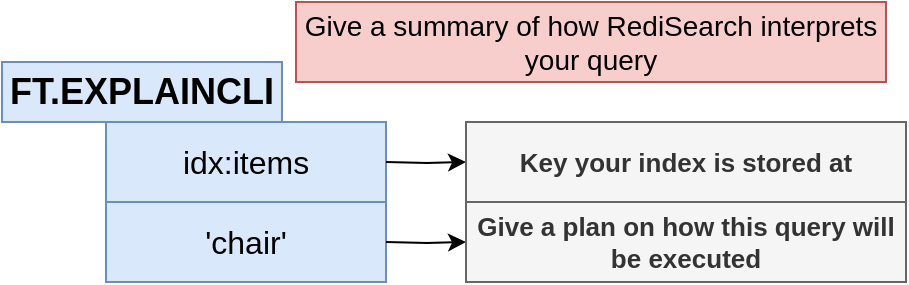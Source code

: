 <mxfile version="13.3.7" type="device" pages="12"><diagram id="UGYcC5M3Ll5sq2zvYmDL" name="01 - explain"><mxGraphModel dx="538" dy="332" grid="1" gridSize="10" guides="1" tooltips="1" connect="1" arrows="1" fold="1" page="1" pageScale="1" pageWidth="1920" pageHeight="1200" math="0" shadow="0"><root><mxCell id="0"/><mxCell id="1" parent="0"/><mxCell id="uZDCxO-1aweqwtqRlsoK-1" value="FT.EXPLAINCLI" style="rounded=0;whiteSpace=wrap;html=1;fontSize=18;fillColor=#dae8fc;strokeColor=#6c8ebf;fontStyle=1" vertex="1" parent="1"><mxGeometry x="698" y="410" width="140" height="30" as="geometry"/></mxCell><mxCell id="uZDCxO-1aweqwtqRlsoK-2" value="idx:items" style="rounded=0;whiteSpace=wrap;html=1;fontSize=16;fillColor=#dae8fc;strokeColor=#6c8ebf;" vertex="1" parent="1"><mxGeometry x="750" y="440" width="140" height="40" as="geometry"/></mxCell><mxCell id="uZDCxO-1aweqwtqRlsoK-3" value="'chair'" style="rounded=0;whiteSpace=wrap;html=1;fontSize=16;fillColor=#dae8fc;strokeColor=#6c8ebf;" vertex="1" parent="1"><mxGeometry x="750" y="480" width="140" height="40" as="geometry"/></mxCell><mxCell id="uZDCxO-1aweqwtqRlsoK-4" style="edgeStyle=orthogonalEdgeStyle;rounded=0;orthogonalLoop=1;jettySize=auto;html=1;exitX=1;exitY=0.5;exitDx=0;exitDy=0;fontSize=12;" edge="1" parent="1"><mxGeometry relative="1" as="geometry"><mxPoint x="930" y="460.0" as="targetPoint"/><mxPoint x="890" y="460.0" as="sourcePoint"/></mxGeometry></mxCell><mxCell id="uZDCxO-1aweqwtqRlsoK-5" value="Key your index is stored at" style="rounded=0;whiteSpace=wrap;html=1;fontSize=13;fillColor=#f5f5f5;strokeColor=#666666;fontColor=#333333;fontStyle=1" vertex="1" parent="1"><mxGeometry x="930" y="440" width="220" height="40" as="geometry"/></mxCell><mxCell id="uZDCxO-1aweqwtqRlsoK-6" value="Give a summary of how RediSearch interprets your query" style="rounded=0;whiteSpace=wrap;html=1;fontSize=14;align=center;fillColor=#f8cecc;strokeColor=#b85450;" vertex="1" parent="1"><mxGeometry x="845" y="380" width="295" height="40" as="geometry"/></mxCell><mxCell id="uZDCxO-1aweqwtqRlsoK-7" style="edgeStyle=orthogonalEdgeStyle;rounded=0;orthogonalLoop=1;jettySize=auto;html=1;exitX=1;exitY=0.5;exitDx=0;exitDy=0;fontSize=12;" edge="1" parent="1"><mxGeometry relative="1" as="geometry"><mxPoint x="930" y="500.0" as="targetPoint"/><mxPoint x="890" y="500.0" as="sourcePoint"/></mxGeometry></mxCell><mxCell id="uZDCxO-1aweqwtqRlsoK-8" value="Give a plan on how this query will be executed" style="rounded=0;whiteSpace=wrap;html=1;fontSize=13;fillColor=#f5f5f5;strokeColor=#666666;fontColor=#333333;fontStyle=1" vertex="1" parent="1"><mxGeometry x="930" y="480" width="220" height="40" as="geometry"/></mxCell></root></mxGraphModel></diagram><diagram id="ovzfZ8fxRQFtsxw3gW0q" name="02 - chair"><mxGraphModel dx="471" dy="290" grid="0" gridSize="10" guides="1" tooltips="1" connect="1" arrows="1" fold="1" page="1" pageScale="1" pageWidth="1920" pageHeight="1200" math="0" shadow="0"><root><mxCell id="k_Ghyx72TZDMXw_x4KPp-0"/><mxCell id="k_Ghyx72TZDMXw_x4KPp-1" parent="k_Ghyx72TZDMXw_x4KPp-0"/><mxCell id="k_Ghyx72TZDMXw_x4KPp-6" value="" style="ellipse;whiteSpace=wrap;html=1;fillColor=#dae8fc;strokeColor=#6c8ebf;opacity=40;" vertex="1" parent="k_Ghyx72TZDMXw_x4KPp-1"><mxGeometry x="680" y="410" width="190" height="160" as="geometry"/></mxCell><mxCell id="k_Ghyx72TZDMXw_x4KPp-9" value="" style="ellipse;whiteSpace=wrap;html=1;fillColor=#d5e8d4;strokeColor=#82b366;opacity=40;" vertex="1" parent="k_Ghyx72TZDMXw_x4KPp-1"><mxGeometry x="800" y="380" width="190" height="160" as="geometry"/></mxCell><mxCell id="k_Ghyx72TZDMXw_x4KPp-10" value="" style="ellipse;whiteSpace=wrap;html=1;fillColor=#e1d5e7;strokeColor=#9673a6;opacity=40;" vertex="1" parent="k_Ghyx72TZDMXw_x4KPp-1"><mxGeometry x="760" y="480" width="190" height="160" as="geometry"/></mxCell><mxCell id="k_Ghyx72TZDMXw_x4KPp-11" value="'chair'" style="text;html=1;strokeColor=none;fillColor=none;align=center;verticalAlign=middle;whiteSpace=wrap;rounded=0;opacity=40;fontSize=18;" vertex="1" parent="k_Ghyx72TZDMXw_x4KPp-1"><mxGeometry x="700" y="460" width="40" height="20" as="geometry"/></mxCell><mxCell id="k_Ghyx72TZDMXw_x4KPp-12" value="'chairs'" style="text;html=1;strokeColor=none;fillColor=none;align=center;verticalAlign=middle;whiteSpace=wrap;rounded=0;opacity=40;fontSize=18;" vertex="1" parent="k_Ghyx72TZDMXw_x4KPp-1"><mxGeometry x="903" y="419" width="40" height="20" as="geometry"/></mxCell><mxCell id="k_Ghyx72TZDMXw_x4KPp-13" value="'chaired'" style="text;html=1;strokeColor=none;fillColor=none;align=center;verticalAlign=middle;whiteSpace=wrap;rounded=0;opacity=40;fontSize=18;" vertex="1" parent="k_Ghyx72TZDMXw_x4KPp-1"><mxGeometry x="847" y="575" width="40" height="20" as="geometry"/></mxCell></root></mxGraphModel></diagram><diagram id="dIXE4UyeK-EjVRLXuWJ5" name="03 - chairgood"><mxGraphModel dx="506" dy="312" grid="1" gridSize="10" guides="1" tooltips="1" connect="1" arrows="1" fold="1" page="1" pageScale="1" pageWidth="1920" pageHeight="1200" math="0" shadow="0"><root><mxCell id="YtMCwe2ahOY2Mk8IjmzZ-0"/><mxCell id="YtMCwe2ahOY2Mk8IjmzZ-1" parent="YtMCwe2ahOY2Mk8IjmzZ-0"/><mxCell id="u7-ekgWYZmcv5ZNFrnyP-0" value="" style="ellipse;whiteSpace=wrap;html=1;fillColor=#dae8fc;strokeColor=#6c8ebf;opacity=40;" vertex="1" parent="YtMCwe2ahOY2Mk8IjmzZ-1"><mxGeometry x="680" y="410" width="190" height="160" as="geometry"/></mxCell><mxCell id="u7-ekgWYZmcv5ZNFrnyP-1" value="" style="ellipse;whiteSpace=wrap;html=1;fillColor=#d5e8d4;strokeColor=#82b366;opacity=40;" vertex="1" parent="YtMCwe2ahOY2Mk8IjmzZ-1"><mxGeometry x="800" y="380" width="190" height="160" as="geometry"/></mxCell><mxCell id="u7-ekgWYZmcv5ZNFrnyP-2" value="" style="ellipse;whiteSpace=wrap;html=1;fillColor=#e1d5e7;strokeColor=#9673a6;opacity=40;" vertex="1" parent="YtMCwe2ahOY2Mk8IjmzZ-1"><mxGeometry x="760" y="480" width="190" height="160" as="geometry"/></mxCell><mxCell id="u7-ekgWYZmcv5ZNFrnyP-3" value="'chair'" style="text;html=1;strokeColor=none;fillColor=none;align=center;verticalAlign=middle;whiteSpace=wrap;rounded=0;opacity=40;fontSize=18;" vertex="1" parent="YtMCwe2ahOY2Mk8IjmzZ-1"><mxGeometry x="700" y="460" width="40" height="20" as="geometry"/></mxCell><mxCell id="u7-ekgWYZmcv5ZNFrnyP-4" value="'chairs'" style="text;html=1;strokeColor=none;fillColor=none;align=center;verticalAlign=middle;whiteSpace=wrap;rounded=0;opacity=40;fontSize=18;" vertex="1" parent="YtMCwe2ahOY2Mk8IjmzZ-1"><mxGeometry x="903" y="419" width="40" height="20" as="geometry"/></mxCell><mxCell id="u7-ekgWYZmcv5ZNFrnyP-5" value="'-good'" style="text;html=1;strokeColor=none;fillColor=none;align=center;verticalAlign=middle;whiteSpace=wrap;rounded=0;opacity=40;fontSize=18;" vertex="1" parent="YtMCwe2ahOY2Mk8IjmzZ-1"><mxGeometry x="840" y="580" width="63" height="20" as="geometry"/></mxCell><mxCell id="u7-ekgWYZmcv5ZNFrnyP-6" style="edgeStyle=orthogonalEdgeStyle;rounded=0;orthogonalLoop=1;jettySize=auto;html=1;exitX=0;exitY=0.5;exitDx=0;exitDy=0;entryX=0.242;entryY=0.556;entryDx=0;entryDy=0;entryPerimeter=0;fontSize=18;" edge="1" parent="YtMCwe2ahOY2Mk8IjmzZ-1" source="u7-ekgWYZmcv5ZNFrnyP-7" target="u7-ekgWYZmcv5ZNFrnyP-1"><mxGeometry relative="1" as="geometry"><Array as="points"><mxPoint x="970" y="529"/><mxPoint x="970" y="469"/></Array></mxGeometry></mxCell><mxCell id="u7-ekgWYZmcv5ZNFrnyP-7" value="Results" style="text;html=1;strokeColor=none;fillColor=none;align=center;verticalAlign=middle;whiteSpace=wrap;rounded=0;fontSize=18;opacity=40;fontStyle=1" vertex="1" parent="YtMCwe2ahOY2Mk8IjmzZ-1"><mxGeometry x="990" y="519" width="71" height="21" as="geometry"/></mxCell></root></mxGraphModel></diagram><diagram id="ZEiWqQ2D3c6HEgUzYuaZ" name="04 - sep"><mxGraphModel dx="424" dy="261" grid="1" gridSize="10" guides="1" tooltips="1" connect="1" arrows="1" fold="1" page="1" pageScale="1" pageWidth="1920" pageHeight="1200" math="0" shadow="0"><root><mxCell id="vitmKIimylvyPBK-L0CT-0"/><mxCell id="vitmKIimylvyPBK-L0CT-1" parent="vitmKIimylvyPBK-L0CT-0"/><mxCell id="Jz6fXbpjJ1NmuogwD5Zy-0" value="" style="ellipse;whiteSpace=wrap;html=1;fillColor=#dae8fc;strokeColor=#6c8ebf;opacity=40;" vertex="1" parent="vitmKIimylvyPBK-L0CT-1"><mxGeometry x="680" y="410" width="190" height="160" as="geometry"/></mxCell><mxCell id="Jz6fXbpjJ1NmuogwD5Zy-1" value="" style="ellipse;whiteSpace=wrap;html=1;fillColor=#d5e8d4;strokeColor=#82b366;opacity=40;" vertex="1" parent="vitmKIimylvyPBK-L0CT-1"><mxGeometry x="820" y="410" width="190" height="160" as="geometry"/></mxCell><mxCell id="Jz6fXbpjJ1NmuogwD5Zy-3" value="'chair' + expansions in name field" style="text;html=1;strokeColor=none;fillColor=none;align=center;verticalAlign=middle;whiteSpace=wrap;rounded=0;opacity=40;fontSize=13;fontStyle=2" vertex="1" parent="vitmKIimylvyPBK-L0CT-1"><mxGeometry x="690" y="475" width="80" height="30" as="geometry"/></mxCell><mxCell id="Jz6fXbpjJ1NmuogwD5Zy-9" style="edgeStyle=orthogonalEdgeStyle;rounded=0;orthogonalLoop=1;jettySize=auto;html=1;exitX=0.5;exitY=0;exitDx=0;exitDy=0;entryX=0.149;entryY=0.567;entryDx=0;entryDy=0;entryPerimeter=0;fontSize=13;" edge="1" parent="vitmKIimylvyPBK-L0CT-1" source="Jz6fXbpjJ1NmuogwD5Zy-7" target="Jz6fXbpjJ1NmuogwD5Zy-1"><mxGeometry relative="1" as="geometry"/></mxCell><mxCell id="Jz6fXbpjJ1NmuogwD5Zy-7" value="Results" style="text;html=1;strokeColor=none;fillColor=none;align=center;verticalAlign=middle;whiteSpace=wrap;rounded=0;fontSize=18;opacity=40;fontStyle=1" vertex="1" parent="vitmKIimylvyPBK-L0CT-1"><mxGeometry x="813" y="590" width="71" height="21" as="geometry"/></mxCell><mxCell id="Jz6fXbpjJ1NmuogwD5Zy-8" value="'chair' + expansions in description field" style="text;html=1;strokeColor=none;fillColor=none;align=center;verticalAlign=middle;whiteSpace=wrap;rounded=0;opacity=40;fontSize=13;fontStyle=2" vertex="1" parent="vitmKIimylvyPBK-L0CT-1"><mxGeometry x="900" y="475" width="110" height="30" as="geometry"/></mxCell></root></mxGraphModel></diagram><diagram id="pjs1VbioGjTfbF0zgG3Z" name="05 - tfidf"><mxGraphModel dx="329" dy="203" grid="1" gridSize="10" guides="1" tooltips="1" connect="1" arrows="1" fold="1" page="1" pageScale="1" pageWidth="1920" pageHeight="1200" math="0" shadow="0"><root><mxCell id="YxCprPyUqZdREdYgRjp_-0"/><mxCell id="YxCprPyUqZdREdYgRjp_-1" parent="YxCprPyUqZdREdYgRjp_-0"/><mxCell id="YxCprPyUqZdREdYgRjp_-2" value="Excellent fruit, good, fantastic, tasty fruit." style="rounded=0;whiteSpace=wrap;html=1;fontSize=13;fillColor=#dae8fc;strokeColor=#6c8ebf;" vertex="1" parent="YxCprPyUqZdREdYgRjp_-1"><mxGeometry x="700" y="460" width="250" height="30" as="geometry"/></mxCell><mxCell id="YxCprPyUqZdREdYgRjp_-3" value="Good fruit" style="rounded=0;whiteSpace=wrap;html=1;fontSize=13;fillColor=#dae8fc;strokeColor=#6c8ebf;" vertex="1" parent="YxCprPyUqZdREdYgRjp_-1"><mxGeometry x="700" y="500" width="250" height="30" as="geometry"/></mxCell><mxCell id="YxCprPyUqZdREdYgRjp_-4" value="String #1" style="text;html=1;strokeColor=none;fillColor=none;align=center;verticalAlign=middle;whiteSpace=wrap;rounded=0;fontSize=8;fontStyle=2" vertex="1" parent="YxCprPyUqZdREdYgRjp_-1"><mxGeometry x="660" y="465" width="40" height="20" as="geometry"/></mxCell><mxCell id="YxCprPyUqZdREdYgRjp_-5" value="String #2" style="text;html=1;strokeColor=none;fillColor=none;align=center;verticalAlign=middle;whiteSpace=wrap;rounded=0;fontSize=8;fontStyle=2" vertex="1" parent="YxCprPyUqZdREdYgRjp_-1"><mxGeometry x="660" y="505" width="40" height="20" as="geometry"/></mxCell><mxCell id="YxCprPyUqZdREdYgRjp_-6" value="'fruit'" style="rounded=0;whiteSpace=wrap;html=1;fillColor=#fff2cc;fontSize=15;strokeColor=#d6b656;fontStyle=1" vertex="1" parent="YxCprPyUqZdREdYgRjp_-1"><mxGeometry x="760" y="570" width="130" height="30" as="geometry"/></mxCell><mxCell id="YxCprPyUqZdREdYgRjp_-7" value="Search Term" style="text;html=1;strokeColor=none;fillColor=none;align=center;verticalAlign=middle;whiteSpace=wrap;rounded=0;fontSize=8;fontStyle=2" vertex="1" parent="YxCprPyUqZdREdYgRjp_-1"><mxGeometry x="782.5" y="557" width="85" height="10" as="geometry"/></mxCell></root></mxGraphModel></diagram><diagram name="06 - tfidf" id="doGAm7cCxYhM-jfJbD5R"><mxGraphModel dx="346" dy="213" grid="1" gridSize="10" guides="1" tooltips="1" connect="1" arrows="1" fold="1" page="1" pageScale="1" pageWidth="1920" pageHeight="1200" math="0" shadow="0"><root><mxCell id="AsRwsD1y96zJBVFEo0k4-0"/><mxCell id="AsRwsD1y96zJBVFEo0k4-1" parent="AsRwsD1y96zJBVFEo0k4-0"/><mxCell id="AsRwsD1y96zJBVFEo0k4-2" value="Excellent fruit, good, fantastic, tasty fruit." style="rounded=0;whiteSpace=wrap;html=1;fontSize=9;fillColor=#dae8fc;strokeColor=#6c8ebf;" vertex="1" parent="AsRwsD1y96zJBVFEo0k4-1"><mxGeometry x="801.25" y="460" width="140" height="30" as="geometry"/></mxCell><mxCell id="AsRwsD1y96zJBVFEo0k4-3" value="Good fruit" style="rounded=0;whiteSpace=wrap;html=1;fontSize=9;fillColor=#dae8fc;strokeColor=#6c8ebf;" vertex="1" parent="AsRwsD1y96zJBVFEo0k4-1"><mxGeometry x="801.25" y="500" width="140" height="30" as="geometry"/></mxCell><mxCell id="AsRwsD1y96zJBVFEo0k4-8" value="TF-IDF Algorithm" style="text;html=1;strokeColor=none;fillColor=none;align=center;verticalAlign=middle;whiteSpace=wrap;rounded=0;fontSize=15;fontStyle=2" vertex="1" parent="AsRwsD1y96zJBVFEo0k4-1"><mxGeometry x="762.5" y="434" width="125" height="20" as="geometry"/></mxCell><mxCell id="vvzh5oEohBJZLHBmYda--4" value="= Score for each string (document)" style="text;html=1;strokeColor=none;fillColor=none;align=center;verticalAlign=middle;whiteSpace=wrap;rounded=0;fontSize=9;fontStyle=2" vertex="1" parent="AsRwsD1y96zJBVFEo0k4-1"><mxGeometry x="830" y="550" width="150" height="10" as="geometry"/></mxCell><mxCell id="vvzh5oEohBJZLHBmYda--6" value="Term Frequency = (# times search term appears in string) / (# total words in string)" style="text;html=1;strokeColor=none;fillColor=none;align=center;verticalAlign=middle;whiteSpace=wrap;rounded=0;fontSize=8;fontStyle=2" vertex="1" parent="AsRwsD1y96zJBVFEo0k4-1"><mxGeometry x="695" y="590" width="260" height="10" as="geometry"/></mxCell><mxCell id="vvzh5oEohBJZLHBmYda--7" value="IDF = log(1 + (# strings / # strings containing the term) )" style="text;html=1;strokeColor=none;fillColor=none;align=center;verticalAlign=middle;whiteSpace=wrap;rounded=0;fontSize=8;fontStyle=2" vertex="1" parent="AsRwsD1y96zJBVFEo0k4-1"><mxGeometry x="695" y="606" width="260" height="10" as="geometry"/></mxCell><mxCell id="N6GhGizGdTGAGKTKGxdb-0" value="Term Frequency" style="text;html=1;strokeColor=none;fillColor=none;align=center;verticalAlign=middle;whiteSpace=wrap;rounded=0;fontSize=7;fontStyle=2" vertex="1" parent="AsRwsD1y96zJBVFEo0k4-1"><mxGeometry x="740" y="550" width="40" height="10" as="geometry"/></mxCell><mxCell id="N6GhGizGdTGAGKTKGxdb-1" value="Inverse Document Frequency" style="text;html=1;strokeColor=none;fillColor=none;align=center;verticalAlign=middle;whiteSpace=wrap;rounded=0;fontSize=7;fontStyle=2" vertex="1" parent="AsRwsD1y96zJBVFEo0k4-1"><mxGeometry x="787.5" y="550" width="50" height="10" as="geometry"/></mxCell><mxCell id="N6GhGizGdTGAGKTKGxdb-2" value="X" style="text;html=1;strokeColor=none;fillColor=none;align=center;verticalAlign=middle;whiteSpace=wrap;rounded=0;fontSize=7;fontStyle=2" vertex="1" parent="AsRwsD1y96zJBVFEo0k4-1"><mxGeometry x="780" y="550" width="10" height="10" as="geometry"/></mxCell><mxCell id="7BhCQWdYfpKBvX3e5vww-1" style="edgeStyle=orthogonalEdgeStyle;rounded=0;orthogonalLoop=1;jettySize=auto;html=1;exitX=1;exitY=0.5;exitDx=0;exitDy=0;fontSize=9;" edge="1" parent="AsRwsD1y96zJBVFEo0k4-1" source="7BhCQWdYfpKBvX3e5vww-0" target="AsRwsD1y96zJBVFEo0k4-2"><mxGeometry relative="1" as="geometry"/></mxCell><mxCell id="7BhCQWdYfpKBvX3e5vww-2" style="edgeStyle=orthogonalEdgeStyle;rounded=0;orthogonalLoop=1;jettySize=auto;html=1;exitX=1;exitY=0.5;exitDx=0;exitDy=0;fontSize=9;" edge="1" parent="AsRwsD1y96zJBVFEo0k4-1" source="7BhCQWdYfpKBvX3e5vww-0" target="AsRwsD1y96zJBVFEo0k4-3"><mxGeometry relative="1" as="geometry"/></mxCell><mxCell id="7BhCQWdYfpKBvX3e5vww-0" value="'fruit'" style="rounded=0;whiteSpace=wrap;html=1;fillColor=#fff2cc;fontSize=15;strokeColor=#d6b656;fontStyle=1" vertex="1" parent="AsRwsD1y96zJBVFEo0k4-1"><mxGeometry x="708.75" y="480" width="50" height="30" as="geometry"/></mxCell></root></mxGraphModel></diagram><diagram name="07 - calc" id="9bvyEb8SxwxUjTR7ZKdY"><mxGraphModel dx="346" dy="213" grid="1" gridSize="10" guides="1" tooltips="1" connect="1" arrows="1" fold="1" page="1" pageScale="1" pageWidth="1920" pageHeight="1200" math="0" shadow="0"><root><mxCell id="Oy-LqLInuVQ06NJdyhwt-0"/><mxCell id="Oy-LqLInuVQ06NJdyhwt-1" parent="Oy-LqLInuVQ06NJdyhwt-0"/><mxCell id="Oy-LqLInuVQ06NJdyhwt-2" value="Excellent &lt;b&gt;fruit&lt;/b&gt;, good, fantastic, tasty &lt;b&gt;fruit&lt;/b&gt;." style="rounded=0;whiteSpace=wrap;html=1;fontSize=13;fillColor=#dae8fc;strokeColor=#6c8ebf;" vertex="1" parent="Oy-LqLInuVQ06NJdyhwt-1"><mxGeometry x="700" y="460" width="250" height="30" as="geometry"/></mxCell><mxCell id="Oy-LqLInuVQ06NJdyhwt-3" value="Good &lt;b&gt;fruit&lt;/b&gt;" style="rounded=0;whiteSpace=wrap;html=1;fontSize=13;fillColor=#dae8fc;strokeColor=#6c8ebf;" vertex="1" parent="Oy-LqLInuVQ06NJdyhwt-1"><mxGeometry x="710" y="540" width="250" height="30" as="geometry"/></mxCell><mxCell id="Oy-LqLInuVQ06NJdyhwt-4" value="Term" style="text;html=1;strokeColor=none;fillColor=none;align=right;verticalAlign=middle;whiteSpace=wrap;rounded=0;fontSize=10;fontStyle=2" vertex="1" parent="Oy-LqLInuVQ06NJdyhwt-1"><mxGeometry x="750" y="431.5" width="55" height="20" as="geometry"/></mxCell><mxCell id="Oy-LqLInuVQ06NJdyhwt-5" value="Term Frequency" style="text;html=1;strokeColor=none;fillColor=none;align=center;verticalAlign=middle;whiteSpace=wrap;rounded=0;fontSize=7;fontStyle=2" vertex="1" parent="Oy-LqLInuVQ06NJdyhwt-1"><mxGeometry x="690" y="510" width="40" height="10" as="geometry"/></mxCell><mxCell id="Oy-LqLInuVQ06NJdyhwt-7" value="Inverse Document Frequency" style="text;html=1;strokeColor=none;fillColor=none;align=center;verticalAlign=middle;whiteSpace=wrap;rounded=0;fontSize=7;fontStyle=2" vertex="1" parent="Oy-LqLInuVQ06NJdyhwt-1"><mxGeometry x="737.5" y="510" width="50" height="10" as="geometry"/></mxCell><mxCell id="Oy-LqLInuVQ06NJdyhwt-14" value="=" style="text;html=1;strokeColor=none;fillColor=none;align=center;verticalAlign=middle;whiteSpace=wrap;rounded=0;fontSize=9;fontStyle=2" vertex="1" parent="Oy-LqLInuVQ06NJdyhwt-1"><mxGeometry x="776" y="508" width="20" height="10" as="geometry"/></mxCell><mxCell id="4wAeRUyR2cKyvKk6w1ew-7" value="=" style="text;html=1;strokeColor=none;fillColor=none;align=center;verticalAlign=middle;whiteSpace=wrap;rounded=0;fontSize=9;fontStyle=2" vertex="1" parent="Oy-LqLInuVQ06NJdyhwt-1"><mxGeometry x="784.5" y="598" width="20" height="10" as="geometry"/></mxCell><mxCell id="OZfpwYrTp8RH3BgE94rh-0" value="'fruit'" style="rounded=0;whiteSpace=wrap;html=1;fillColor=#fff2cc;fontSize=15;strokeColor=#d6b656;fontStyle=1" vertex="1" parent="Oy-LqLInuVQ06NJdyhwt-1"><mxGeometry x="812.25" y="433" width="69.5" height="17" as="geometry"/></mxCell><mxCell id="OZfpwYrTp8RH3BgE94rh-4" value="X" style="text;html=1;strokeColor=none;fillColor=none;align=center;verticalAlign=middle;whiteSpace=wrap;rounded=0;fontSize=7;fontStyle=2" vertex="1" parent="Oy-LqLInuVQ06NJdyhwt-1"><mxGeometry x="725" y="510" width="20" height="10" as="geometry"/></mxCell><mxCell id="OZfpwYrTp8RH3BgE94rh-5" value="Term Frequency" style="text;html=1;strokeColor=none;fillColor=none;align=center;verticalAlign=middle;whiteSpace=wrap;rounded=0;fontSize=7;fontStyle=2" vertex="1" parent="Oy-LqLInuVQ06NJdyhwt-1"><mxGeometry x="690" y="600" width="40" height="10" as="geometry"/></mxCell><mxCell id="OZfpwYrTp8RH3BgE94rh-6" value="Inverse Document Frequency" style="text;html=1;strokeColor=none;fillColor=none;align=center;verticalAlign=middle;whiteSpace=wrap;rounded=0;fontSize=7;fontStyle=2" vertex="1" parent="Oy-LqLInuVQ06NJdyhwt-1"><mxGeometry x="737.5" y="600" width="50" height="10" as="geometry"/></mxCell><mxCell id="OZfpwYrTp8RH3BgE94rh-7" value="X" style="text;html=1;strokeColor=none;fillColor=none;align=center;verticalAlign=middle;whiteSpace=wrap;rounded=0;fontSize=7;fontStyle=2" vertex="1" parent="Oy-LqLInuVQ06NJdyhwt-1"><mxGeometry x="710" y="600" width="50" height="10" as="geometry"/></mxCell><mxCell id="oTTbbV_YYgj6C3RtAOd3-0" value="&amp;nbsp;2 / 6 X log(1 + 2 / 2)" style="text;html=1;strokeColor=none;fillColor=none;align=center;verticalAlign=middle;whiteSpace=wrap;rounded=0;fontSize=9;fontStyle=2" vertex="1" parent="Oy-LqLInuVQ06NJdyhwt-1"><mxGeometry x="791.75" y="510" width="90" height="10" as="geometry"/></mxCell><mxCell id="9zNULfIBQCP0VMkzoX53-0" value="= &lt;b&gt;.1&lt;/b&gt;" style="text;html=1;strokeColor=none;fillColor=none;align=center;verticalAlign=middle;whiteSpace=wrap;rounded=0;fontSize=9;fontStyle=2" vertex="1" parent="Oy-LqLInuVQ06NJdyhwt-1"><mxGeometry x="880" y="510" width="50" height="10" as="geometry"/></mxCell><mxCell id="xBNcbfM_Vdb0kP-T242C-0" value="= .15" style="text;html=1;strokeColor=none;fillColor=none;align=center;verticalAlign=middle;whiteSpace=wrap;rounded=0;fontSize=9;fontStyle=3" vertex="1" parent="Oy-LqLInuVQ06NJdyhwt-1"><mxGeometry x="880" y="598" width="50" height="10" as="geometry"/></mxCell><mxCell id="xBNcbfM_Vdb0kP-T242C-1" value="&amp;nbsp;1 / 2 X log(1 + 2 / 2)" style="text;html=1;strokeColor=none;fillColor=none;align=center;verticalAlign=middle;whiteSpace=wrap;rounded=0;fontSize=9;fontStyle=2" vertex="1" parent="Oy-LqLInuVQ06NJdyhwt-1"><mxGeometry x="804.5" y="598" width="90" height="10" as="geometry"/></mxCell><mxCell id="negmce02sICwfG9DRKUt-0" value="Term Frequency = (# times search term appears in string) / (# total words in string)" style="text;html=1;strokeColor=none;fillColor=none;align=center;verticalAlign=middle;whiteSpace=wrap;rounded=0;fontSize=8;fontStyle=2" vertex="1" parent="Oy-LqLInuVQ06NJdyhwt-1"><mxGeometry x="710" y="400" width="260" height="10" as="geometry"/></mxCell><mxCell id="negmce02sICwfG9DRKUt-1" value="IDF = log(1 + (# strings / # strings containing the term) )" style="text;html=1;strokeColor=none;fillColor=none;align=center;verticalAlign=middle;whiteSpace=wrap;rounded=0;fontSize=8;fontStyle=2" vertex="1" parent="Oy-LqLInuVQ06NJdyhwt-1"><mxGeometry x="710" y="416" width="260" height="10" as="geometry"/></mxCell></root></mxGraphModel></diagram><diagram name="08 - good" id="7Ivrphf_CQIEwVnkKn_k"><mxGraphModel dx="364" dy="225" grid="1" gridSize="10" guides="1" tooltips="1" connect="1" arrows="1" fold="1" page="1" pageScale="1" pageWidth="1920" pageHeight="1200" math="0" shadow="0"><root><mxCell id="TDssL3FX58P69z03rPxh-0"/><mxCell id="TDssL3FX58P69z03rPxh-1" parent="TDssL3FX58P69z03rPxh-0"/><mxCell id="TDssL3FX58P69z03rPxh-2" value="Excellent &lt;b&gt;fruit&lt;/b&gt;, &lt;b&gt;good&lt;/b&gt;, fantastic, tasty &lt;b&gt;fruit&lt;/b&gt;." style="rounded=0;whiteSpace=wrap;html=1;fontSize=13;fillColor=#dae8fc;strokeColor=#6c8ebf;" vertex="1" parent="TDssL3FX58P69z03rPxh-1"><mxGeometry x="700" y="460" width="250" height="30" as="geometry"/></mxCell><mxCell id="TDssL3FX58P69z03rPxh-3" value="&lt;b&gt;Good&lt;/b&gt; &lt;b&gt;fruit&lt;/b&gt;" style="rounded=0;whiteSpace=wrap;html=1;fontSize=13;fillColor=#dae8fc;strokeColor=#6c8ebf;" vertex="1" parent="TDssL3FX58P69z03rPxh-1"><mxGeometry x="700" y="556" width="250" height="30" as="geometry"/></mxCell><mxCell id="TDssL3FX58P69z03rPxh-4" value="Term" style="text;html=1;strokeColor=none;fillColor=none;align=right;verticalAlign=middle;whiteSpace=wrap;rounded=0;fontSize=10;fontStyle=2" vertex="1" parent="TDssL3FX58P69z03rPxh-1"><mxGeometry x="744" y="434" width="55" height="20" as="geometry"/></mxCell><mxCell id="TDssL3FX58P69z03rPxh-5" value="Term Frequency" style="text;html=1;strokeColor=none;fillColor=none;align=center;verticalAlign=middle;whiteSpace=wrap;rounded=0;fontSize=5;fontStyle=2" vertex="1" parent="TDssL3FX58P69z03rPxh-1"><mxGeometry x="704" y="500" width="40" height="10" as="geometry"/></mxCell><mxCell id="TDssL3FX58P69z03rPxh-6" value="Inverse Document Frequency" style="text;html=1;strokeColor=none;fillColor=none;align=center;verticalAlign=middle;whiteSpace=wrap;rounded=0;fontSize=5;fontStyle=2" vertex="1" parent="TDssL3FX58P69z03rPxh-1"><mxGeometry x="748.5" y="500" width="50" height="10" as="geometry"/></mxCell><mxCell id="TDssL3FX58P69z03rPxh-9" value="=" style="text;html=1;strokeColor=none;fillColor=none;align=center;verticalAlign=middle;whiteSpace=wrap;rounded=0;fontSize=9;fontStyle=2" vertex="1" parent="TDssL3FX58P69z03rPxh-1"><mxGeometry x="790" y="500" width="20" height="10" as="geometry"/></mxCell><mxCell id="TDssL3FX58P69z03rPxh-10" value="= &lt;b&gt;.1&lt;/b&gt;" style="text;html=1;strokeColor=none;fillColor=none;align=center;verticalAlign=middle;whiteSpace=wrap;rounded=0;fontSize=9;fontStyle=2" vertex="1" parent="TDssL3FX58P69z03rPxh-1"><mxGeometry x="880" y="500" width="50" height="10" as="geometry"/></mxCell><mxCell id="TDssL3FX58P69z03rPxh-15" value="[fruit, good]" style="rounded=0;whiteSpace=wrap;html=1;fillColor=#fff2cc;fontSize=11;strokeColor=#d6b656;fontStyle=1" vertex="1" parent="TDssL3FX58P69z03rPxh-1"><mxGeometry x="799" y="434.75" width="85.25" height="18.5" as="geometry"/></mxCell><mxCell id="TDssL3FX58P69z03rPxh-16" value="X" style="text;html=1;strokeColor=none;fillColor=none;align=center;verticalAlign=middle;whiteSpace=wrap;rounded=0;fontSize=5;fontStyle=2" vertex="1" parent="TDssL3FX58P69z03rPxh-1"><mxGeometry x="724" y="500" width="50" height="10" as="geometry"/></mxCell><mxCell id="TDssL3FX58P69z03rPxh-20" value="Term Frequency" style="text;html=1;strokeColor=none;fillColor=none;align=center;verticalAlign=middle;whiteSpace=wrap;rounded=0;fontSize=5;fontStyle=2" vertex="1" parent="TDssL3FX58P69z03rPxh-1"><mxGeometry x="704" y="520" width="40" height="10" as="geometry"/></mxCell><mxCell id="TDssL3FX58P69z03rPxh-21" value="Inverse Document Frequency" style="text;html=1;strokeColor=none;fillColor=none;align=center;verticalAlign=middle;whiteSpace=wrap;rounded=0;fontSize=5;fontStyle=2" vertex="1" parent="TDssL3FX58P69z03rPxh-1"><mxGeometry x="748.5" y="520" width="50" height="10" as="geometry"/></mxCell><mxCell id="TDssL3FX58P69z03rPxh-23" value="&amp;nbsp;1 / 6 X log(1 + 2 / 2)" style="text;html=1;strokeColor=none;fillColor=none;align=center;verticalAlign=middle;whiteSpace=wrap;rounded=0;fontSize=9;fontStyle=2" vertex="1" parent="TDssL3FX58P69z03rPxh-1"><mxGeometry x="805" y="520" width="90" height="10" as="geometry"/></mxCell><mxCell id="TDssL3FX58P69z03rPxh-24" value="=" style="text;html=1;strokeColor=none;fillColor=none;align=center;verticalAlign=middle;whiteSpace=wrap;rounded=0;fontSize=9;fontStyle=2" vertex="1" parent="TDssL3FX58P69z03rPxh-1"><mxGeometry x="790" y="520" width="20" height="10" as="geometry"/></mxCell><mxCell id="TDssL3FX58P69z03rPxh-25" value="= &lt;b&gt;.05&lt;/b&gt;" style="text;html=1;strokeColor=none;fillColor=none;align=center;verticalAlign=middle;whiteSpace=wrap;rounded=0;fontSize=9;fontStyle=2" vertex="1" parent="TDssL3FX58P69z03rPxh-1"><mxGeometry x="885" y="520" width="40" height="10" as="geometry"/></mxCell><mxCell id="TDssL3FX58P69z03rPxh-26" value="X" style="text;html=1;strokeColor=none;fillColor=none;align=center;verticalAlign=middle;whiteSpace=wrap;rounded=0;fontSize=5;fontStyle=2" vertex="1" parent="TDssL3FX58P69z03rPxh-1"><mxGeometry x="724" y="520" width="50" height="10" as="geometry"/></mxCell><mxCell id="yBxC-q21_8Lnwi-Aelk2-0" value="&amp;nbsp;2 / 6 X log(1 + 2 / 2)" style="text;html=1;strokeColor=none;fillColor=none;align=center;verticalAlign=middle;whiteSpace=wrap;rounded=0;fontSize=9;fontStyle=2" vertex="1" parent="TDssL3FX58P69z03rPxh-1"><mxGeometry x="804.5" y="500" width="90" height="10" as="geometry"/></mxCell><mxCell id="yBxC-q21_8Lnwi-Aelk2-1" value="" style="endArrow=none;html=1;fontSize=5;" edge="1" parent="TDssL3FX58P69z03rPxh-1"><mxGeometry width="50" height="50" relative="1" as="geometry"><mxPoint x="890" y="534" as="sourcePoint"/><mxPoint x="930" y="534" as="targetPoint"/></mxGeometry></mxCell><mxCell id="yBxC-q21_8Lnwi-Aelk2-2" value=".1 + .05 = &lt;b&gt;.15&lt;/b&gt;" style="text;html=1;strokeColor=none;fillColor=none;align=center;verticalAlign=middle;whiteSpace=wrap;rounded=0;fontSize=9;fontStyle=2" vertex="1" parent="TDssL3FX58P69z03rPxh-1"><mxGeometry x="875" y="540" width="85" as="geometry"/></mxCell><mxCell id="yBxC-q21_8Lnwi-Aelk2-3" value="Term Frequency" style="text;html=1;strokeColor=none;fillColor=none;align=center;verticalAlign=middle;whiteSpace=wrap;rounded=0;fontSize=5;fontStyle=2" vertex="1" parent="TDssL3FX58P69z03rPxh-1"><mxGeometry x="704" y="590" width="40" height="10" as="geometry"/></mxCell><mxCell id="yBxC-q21_8Lnwi-Aelk2-4" value="Inverse Document Frequency" style="text;html=1;strokeColor=none;fillColor=none;align=center;verticalAlign=middle;whiteSpace=wrap;rounded=0;fontSize=5;fontStyle=2" vertex="1" parent="TDssL3FX58P69z03rPxh-1"><mxGeometry x="748.5" y="590" width="50" height="10" as="geometry"/></mxCell><mxCell id="yBxC-q21_8Lnwi-Aelk2-5" value="=" style="text;html=1;strokeColor=none;fillColor=none;align=center;verticalAlign=middle;whiteSpace=wrap;rounded=0;fontSize=9;fontStyle=2" vertex="1" parent="TDssL3FX58P69z03rPxh-1"><mxGeometry x="790" y="590" width="20" height="10" as="geometry"/></mxCell><mxCell id="yBxC-q21_8Lnwi-Aelk2-6" value="= .15" style="text;html=1;strokeColor=none;fillColor=none;align=center;verticalAlign=middle;whiteSpace=wrap;rounded=0;fontSize=9;fontStyle=3" vertex="1" parent="TDssL3FX58P69z03rPxh-1"><mxGeometry x="880" y="590" width="50" height="10" as="geometry"/></mxCell><mxCell id="yBxC-q21_8Lnwi-Aelk2-7" value="X" style="text;html=1;strokeColor=none;fillColor=none;align=center;verticalAlign=middle;whiteSpace=wrap;rounded=0;fontSize=5;fontStyle=2" vertex="1" parent="TDssL3FX58P69z03rPxh-1"><mxGeometry x="724" y="590" width="50" height="10" as="geometry"/></mxCell><mxCell id="yBxC-q21_8Lnwi-Aelk2-8" value="Term Frequency" style="text;html=1;strokeColor=none;fillColor=none;align=center;verticalAlign=middle;whiteSpace=wrap;rounded=0;fontSize=5;fontStyle=2" vertex="1" parent="TDssL3FX58P69z03rPxh-1"><mxGeometry x="704" y="610" width="40" height="10" as="geometry"/></mxCell><mxCell id="yBxC-q21_8Lnwi-Aelk2-9" value="Inverse Document Frequency" style="text;html=1;strokeColor=none;fillColor=none;align=center;verticalAlign=middle;whiteSpace=wrap;rounded=0;fontSize=5;fontStyle=2" vertex="1" parent="TDssL3FX58P69z03rPxh-1"><mxGeometry x="748.5" y="610" width="50" height="10" as="geometry"/></mxCell><mxCell id="yBxC-q21_8Lnwi-Aelk2-10" value="1 / 2 X log(1 + 2 / 2)" style="text;html=1;strokeColor=none;fillColor=none;align=center;verticalAlign=middle;whiteSpace=wrap;rounded=0;fontSize=9;fontStyle=2" vertex="1" parent="TDssL3FX58P69z03rPxh-1"><mxGeometry x="805" y="610" width="90" height="10" as="geometry"/></mxCell><mxCell id="yBxC-q21_8Lnwi-Aelk2-11" value="=" style="text;html=1;strokeColor=none;fillColor=none;align=center;verticalAlign=middle;whiteSpace=wrap;rounded=0;fontSize=9;fontStyle=2" vertex="1" parent="TDssL3FX58P69z03rPxh-1"><mxGeometry x="790" y="610" width="20" height="10" as="geometry"/></mxCell><mxCell id="yBxC-q21_8Lnwi-Aelk2-12" value="= &lt;b&gt;.15&lt;/b&gt;" style="text;html=1;strokeColor=none;fillColor=none;align=center;verticalAlign=middle;whiteSpace=wrap;rounded=0;fontSize=9;fontStyle=2" vertex="1" parent="TDssL3FX58P69z03rPxh-1"><mxGeometry x="885" y="610" width="40" height="10" as="geometry"/></mxCell><mxCell id="yBxC-q21_8Lnwi-Aelk2-13" value="X" style="text;html=1;strokeColor=none;fillColor=none;align=center;verticalAlign=middle;whiteSpace=wrap;rounded=0;fontSize=5;fontStyle=2" vertex="1" parent="TDssL3FX58P69z03rPxh-1"><mxGeometry x="724" y="610" width="50" height="10" as="geometry"/></mxCell><mxCell id="yBxC-q21_8Lnwi-Aelk2-14" value="&amp;nbsp;1 / 2 X log(1 + 2 / 2)" style="text;html=1;strokeColor=none;fillColor=none;align=center;verticalAlign=middle;whiteSpace=wrap;rounded=0;fontSize=9;fontStyle=2" vertex="1" parent="TDssL3FX58P69z03rPxh-1"><mxGeometry x="804.5" y="590" width="90" height="10" as="geometry"/></mxCell><mxCell id="yBxC-q21_8Lnwi-Aelk2-15" value="" style="endArrow=none;html=1;fontSize=5;" edge="1" parent="TDssL3FX58P69z03rPxh-1"><mxGeometry width="50" height="50" relative="1" as="geometry"><mxPoint x="890" y="624" as="sourcePoint"/><mxPoint x="930" y="624" as="targetPoint"/></mxGeometry></mxCell><mxCell id="yBxC-q21_8Lnwi-Aelk2-16" value=".15 + .15 = &lt;b&gt;.3&lt;/b&gt;" style="text;html=1;strokeColor=none;fillColor=none;align=center;verticalAlign=middle;whiteSpace=wrap;rounded=0;fontSize=9;fontStyle=2" vertex="1" parent="TDssL3FX58P69z03rPxh-1"><mxGeometry x="875" y="630" width="85" as="geometry"/></mxCell></root></mxGraphModel></diagram><diagram name="09 - weight" id="PPlBlFEf-VSMwK_4sZd-"><mxGraphModel dx="326" dy="201" grid="1" gridSize="10" guides="1" tooltips="1" connect="1" arrows="1" fold="1" page="1" pageScale="1" pageWidth="1920" pageHeight="1200" math="0" shadow="0"><root><mxCell id="YPXzLdJTPcJutYAP2qk2-0"/><mxCell id="YPXzLdJTPcJutYAP2qk2-1" parent="YPXzLdJTPcJutYAP2qk2-0"/><mxCell id="YPXzLdJTPcJutYAP2qk2-2" value="Excellent &lt;b&gt;fruit&lt;/b&gt;, &lt;b&gt;good&lt;/b&gt;, fantastic, tasty &lt;b&gt;fruit&lt;/b&gt;." style="rounded=0;whiteSpace=wrap;html=1;fontSize=13;fillColor=#dae8fc;strokeColor=#6c8ebf;" vertex="1" parent="YPXzLdJTPcJutYAP2qk2-1"><mxGeometry x="700" y="460" width="250" height="30" as="geometry"/></mxCell><mxCell id="YPXzLdJTPcJutYAP2qk2-3" value="&lt;b&gt;Good&lt;/b&gt; &lt;b&gt;fruit&lt;/b&gt;" style="rounded=0;whiteSpace=wrap;html=1;fontSize=13;fillColor=#dae8fc;strokeColor=#6c8ebf;" vertex="1" parent="YPXzLdJTPcJutYAP2qk2-1"><mxGeometry x="700" y="556" width="250" height="30" as="geometry"/></mxCell><mxCell id="YPXzLdJTPcJutYAP2qk2-4" value="Term" style="text;html=1;strokeColor=none;fillColor=none;align=right;verticalAlign=middle;whiteSpace=wrap;rounded=0;fontSize=10;fontStyle=2" vertex="1" parent="YPXzLdJTPcJutYAP2qk2-1"><mxGeometry x="729" y="434" width="32" height="20" as="geometry"/></mxCell><mxCell id="YPXzLdJTPcJutYAP2qk2-5" value="Term Frequency" style="text;html=1;strokeColor=none;fillColor=none;align=center;verticalAlign=middle;whiteSpace=wrap;rounded=0;fontSize=5;fontStyle=2" vertex="1" parent="YPXzLdJTPcJutYAP2qk2-1"><mxGeometry x="704" y="500" width="40" height="10" as="geometry"/></mxCell><mxCell id="YPXzLdJTPcJutYAP2qk2-6" value="Inverse Document Frequency" style="text;html=1;strokeColor=none;fillColor=none;align=center;verticalAlign=middle;whiteSpace=wrap;rounded=0;fontSize=5;fontStyle=2" vertex="1" parent="YPXzLdJTPcJutYAP2qk2-1"><mxGeometry x="748.5" y="500" width="50" height="10" as="geometry"/></mxCell><mxCell id="YPXzLdJTPcJutYAP2qk2-7" value="=" style="text;html=1;strokeColor=none;fillColor=none;align=center;verticalAlign=middle;whiteSpace=wrap;rounded=0;fontSize=9;fontStyle=2" vertex="1" parent="YPXzLdJTPcJutYAP2qk2-1"><mxGeometry x="790" y="500" width="20" height="10" as="geometry"/></mxCell><mxCell id="YPXzLdJTPcJutYAP2qk2-8" value="= &lt;b&gt;.1&lt;/b&gt;" style="text;html=1;strokeColor=none;fillColor=none;align=center;verticalAlign=middle;whiteSpace=wrap;rounded=0;fontSize=9;fontStyle=2" vertex="1" parent="YPXzLdJTPcJutYAP2qk2-1"><mxGeometry x="880" y="500" width="50" height="10" as="geometry"/></mxCell><mxCell id="YPXzLdJTPcJutYAP2qk2-9" value="[fruit, good x 2 weight]" style="rounded=0;whiteSpace=wrap;html=1;fillColor=#fff2cc;fontSize=11;strokeColor=#d6b656;fontStyle=1" vertex="1" parent="YPXzLdJTPcJutYAP2qk2-1"><mxGeometry x="770" y="434.75" width="142" height="18.5" as="geometry"/></mxCell><mxCell id="YPXzLdJTPcJutYAP2qk2-10" value="X" style="text;html=1;strokeColor=none;fillColor=none;align=center;verticalAlign=middle;whiteSpace=wrap;rounded=0;fontSize=5;fontStyle=2" vertex="1" parent="YPXzLdJTPcJutYAP2qk2-1"><mxGeometry x="724" y="500" width="50" height="10" as="geometry"/></mxCell><mxCell id="YPXzLdJTPcJutYAP2qk2-11" value="Term Frequency" style="text;html=1;strokeColor=none;fillColor=none;align=center;verticalAlign=middle;whiteSpace=wrap;rounded=0;fontSize=5;fontStyle=2" vertex="1" parent="YPXzLdJTPcJutYAP2qk2-1"><mxGeometry x="704" y="520" width="40" height="10" as="geometry"/></mxCell><mxCell id="YPXzLdJTPcJutYAP2qk2-12" value="Inverse Document Frequency" style="text;html=1;strokeColor=none;fillColor=none;align=center;verticalAlign=middle;whiteSpace=wrap;rounded=0;fontSize=5;fontStyle=2" vertex="1" parent="YPXzLdJTPcJutYAP2qk2-1"><mxGeometry x="748.5" y="520" width="50" height="10" as="geometry"/></mxCell><mxCell id="YPXzLdJTPcJutYAP2qk2-13" value="&amp;nbsp;1 / 6 X log(1 + 2 / 2)" style="text;html=1;strokeColor=none;fillColor=none;align=center;verticalAlign=middle;whiteSpace=wrap;rounded=0;fontSize=9;fontStyle=2" vertex="1" parent="YPXzLdJTPcJutYAP2qk2-1"><mxGeometry x="805" y="520" width="90" height="10" as="geometry"/></mxCell><mxCell id="YPXzLdJTPcJutYAP2qk2-14" value="=" style="text;html=1;strokeColor=none;fillColor=none;align=center;verticalAlign=middle;whiteSpace=wrap;rounded=0;fontSize=9;fontStyle=2" vertex="1" parent="YPXzLdJTPcJutYAP2qk2-1"><mxGeometry x="790" y="520" width="20" height="10" as="geometry"/></mxCell><mxCell id="YPXzLdJTPcJutYAP2qk2-15" value="= &lt;b&gt;.05 x 2&amp;nbsp;&lt;/b&gt;" style="text;html=1;strokeColor=none;fillColor=none;align=center;verticalAlign=middle;whiteSpace=wrap;rounded=0;fontSize=9;fontStyle=2" vertex="1" parent="YPXzLdJTPcJutYAP2qk2-1"><mxGeometry x="890" y="520" width="40" height="10" as="geometry"/></mxCell><mxCell id="YPXzLdJTPcJutYAP2qk2-16" value="X" style="text;html=1;strokeColor=none;fillColor=none;align=center;verticalAlign=middle;whiteSpace=wrap;rounded=0;fontSize=5;fontStyle=2" vertex="1" parent="YPXzLdJTPcJutYAP2qk2-1"><mxGeometry x="724" y="520" width="50" height="10" as="geometry"/></mxCell><mxCell id="YPXzLdJTPcJutYAP2qk2-17" value="&amp;nbsp;2 / 6 X log(1 + 2 / 2)" style="text;html=1;strokeColor=none;fillColor=none;align=center;verticalAlign=middle;whiteSpace=wrap;rounded=0;fontSize=9;fontStyle=2" vertex="1" parent="YPXzLdJTPcJutYAP2qk2-1"><mxGeometry x="804.5" y="500" width="90" height="10" as="geometry"/></mxCell><mxCell id="YPXzLdJTPcJutYAP2qk2-18" value="" style="endArrow=none;html=1;fontSize=5;" edge="1" parent="YPXzLdJTPcJutYAP2qk2-1"><mxGeometry width="50" height="50" relative="1" as="geometry"><mxPoint x="890" y="534" as="sourcePoint"/><mxPoint x="930" y="534" as="targetPoint"/></mxGeometry></mxCell><mxCell id="YPXzLdJTPcJutYAP2qk2-19" value=".1 + .1 = &lt;b&gt;.2&lt;/b&gt;" style="text;html=1;strokeColor=none;fillColor=none;align=center;verticalAlign=middle;whiteSpace=wrap;rounded=0;fontSize=9;fontStyle=2" vertex="1" parent="YPXzLdJTPcJutYAP2qk2-1"><mxGeometry x="875" y="536" width="85" height="10" as="geometry"/></mxCell><mxCell id="YPXzLdJTPcJutYAP2qk2-20" value="Term Frequency" style="text;html=1;strokeColor=none;fillColor=none;align=center;verticalAlign=middle;whiteSpace=wrap;rounded=0;fontSize=5;fontStyle=2" vertex="1" parent="YPXzLdJTPcJutYAP2qk2-1"><mxGeometry x="704" y="590" width="40" height="10" as="geometry"/></mxCell><mxCell id="YPXzLdJTPcJutYAP2qk2-21" value="Inverse Document Frequency" style="text;html=1;strokeColor=none;fillColor=none;align=center;verticalAlign=middle;whiteSpace=wrap;rounded=0;fontSize=5;fontStyle=2" vertex="1" parent="YPXzLdJTPcJutYAP2qk2-1"><mxGeometry x="748.5" y="590" width="50" height="10" as="geometry"/></mxCell><mxCell id="YPXzLdJTPcJutYAP2qk2-22" value="=" style="text;html=1;strokeColor=none;fillColor=none;align=center;verticalAlign=middle;whiteSpace=wrap;rounded=0;fontSize=9;fontStyle=2" vertex="1" parent="YPXzLdJTPcJutYAP2qk2-1"><mxGeometry x="790" y="590" width="20" height="10" as="geometry"/></mxCell><mxCell id="YPXzLdJTPcJutYAP2qk2-23" value="= .15" style="text;html=1;strokeColor=none;fillColor=none;align=center;verticalAlign=middle;whiteSpace=wrap;rounded=0;fontSize=9;fontStyle=3" vertex="1" parent="YPXzLdJTPcJutYAP2qk2-1"><mxGeometry x="880" y="590" width="50" height="10" as="geometry"/></mxCell><mxCell id="YPXzLdJTPcJutYAP2qk2-24" value="X" style="text;html=1;strokeColor=none;fillColor=none;align=center;verticalAlign=middle;whiteSpace=wrap;rounded=0;fontSize=5;fontStyle=2" vertex="1" parent="YPXzLdJTPcJutYAP2qk2-1"><mxGeometry x="724" y="590" width="50" height="10" as="geometry"/></mxCell><mxCell id="YPXzLdJTPcJutYAP2qk2-25" value="Term Frequency" style="text;html=1;strokeColor=none;fillColor=none;align=center;verticalAlign=middle;whiteSpace=wrap;rounded=0;fontSize=5;fontStyle=2" vertex="1" parent="YPXzLdJTPcJutYAP2qk2-1"><mxGeometry x="704" y="610" width="40" height="10" as="geometry"/></mxCell><mxCell id="YPXzLdJTPcJutYAP2qk2-26" value="Inverse Document Frequency" style="text;html=1;strokeColor=none;fillColor=none;align=center;verticalAlign=middle;whiteSpace=wrap;rounded=0;fontSize=5;fontStyle=2" vertex="1" parent="YPXzLdJTPcJutYAP2qk2-1"><mxGeometry x="748.5" y="610" width="50" height="10" as="geometry"/></mxCell><mxCell id="YPXzLdJTPcJutYAP2qk2-27" value="1 / 2 X log(1 + 2 / 2)" style="text;html=1;strokeColor=none;fillColor=none;align=center;verticalAlign=middle;whiteSpace=wrap;rounded=0;fontSize=9;fontStyle=2" vertex="1" parent="YPXzLdJTPcJutYAP2qk2-1"><mxGeometry x="805" y="610" width="90" height="10" as="geometry"/></mxCell><mxCell id="YPXzLdJTPcJutYAP2qk2-28" value="=" style="text;html=1;strokeColor=none;fillColor=none;align=center;verticalAlign=middle;whiteSpace=wrap;rounded=0;fontSize=9;fontStyle=2" vertex="1" parent="YPXzLdJTPcJutYAP2qk2-1"><mxGeometry x="790" y="610" width="20" height="10" as="geometry"/></mxCell><mxCell id="YPXzLdJTPcJutYAP2qk2-29" value="= &lt;b&gt;.15 x2&lt;/b&gt;" style="text;html=1;strokeColor=none;fillColor=none;align=center;verticalAlign=middle;whiteSpace=wrap;rounded=0;fontSize=9;fontStyle=2" vertex="1" parent="YPXzLdJTPcJutYAP2qk2-1"><mxGeometry x="885" y="610" width="40" height="10" as="geometry"/></mxCell><mxCell id="YPXzLdJTPcJutYAP2qk2-30" value="X" style="text;html=1;strokeColor=none;fillColor=none;align=center;verticalAlign=middle;whiteSpace=wrap;rounded=0;fontSize=5;fontStyle=2" vertex="1" parent="YPXzLdJTPcJutYAP2qk2-1"><mxGeometry x="724" y="610" width="50" height="10" as="geometry"/></mxCell><mxCell id="YPXzLdJTPcJutYAP2qk2-31" value="&amp;nbsp;1 / 2 X log(1 + 2 / 2)" style="text;html=1;strokeColor=none;fillColor=none;align=center;verticalAlign=middle;whiteSpace=wrap;rounded=0;fontSize=9;fontStyle=2" vertex="1" parent="YPXzLdJTPcJutYAP2qk2-1"><mxGeometry x="804.5" y="590" width="90" height="10" as="geometry"/></mxCell><mxCell id="YPXzLdJTPcJutYAP2qk2-32" value="" style="endArrow=none;html=1;fontSize=5;" edge="1" parent="YPXzLdJTPcJutYAP2qk2-1"><mxGeometry width="50" height="50" relative="1" as="geometry"><mxPoint x="890" y="624" as="sourcePoint"/><mxPoint x="930" y="624" as="targetPoint"/></mxGeometry></mxCell><mxCell id="YPXzLdJTPcJutYAP2qk2-33" value=".15 + .3 = &lt;b&gt;.45&lt;/b&gt;" style="text;html=1;strokeColor=none;fillColor=none;align=center;verticalAlign=middle;whiteSpace=wrap;rounded=0;fontSize=9;fontStyle=2" vertex="1" parent="YPXzLdJTPcJutYAP2qk2-1"><mxGeometry x="875" y="630" width="85" as="geometry"/></mxCell></root></mxGraphModel></diagram><diagram id="AbNCRR8f9DwwCYJIgD3e" name="11 - updated"><mxGraphModel dx="329" dy="203" grid="1" gridSize="10" guides="1" tooltips="1" connect="1" arrows="1" fold="1" page="1" pageScale="1" pageWidth="1920" pageHeight="1200" math="0" shadow="0"><root><mxCell id="5rbzXmJgmL_3iyQEKh-z-0"/><mxCell id="5rbzXmJgmL_3iyQEKh-z-1" parent="5rbzXmJgmL_3iyQEKh-z-0"/><mxCell id="-EpTZ8L4C-7uPh1bU82T-1" value="Item #1" style="rounded=0;whiteSpace=wrap;html=1;fontSize=7;fillColor=#ffe6cc;strokeColor=#d79b00;fontStyle=2" vertex="1" parent="5rbzXmJgmL_3iyQEKh-z-1"><mxGeometry x="790" y="440" width="130" height="20" as="geometry"/></mxCell><mxCell id="-EpTZ8L4C-7uPh1bU82T-2" value="key" style="rounded=0;whiteSpace=wrap;html=1;fontSize=7;fontStyle=2;fillColor=#f5f5f5;strokeColor=#666666;fontColor=#333333;" vertex="1" parent="5rbzXmJgmL_3iyQEKh-z-1"><mxGeometry x="790" y="460" width="40" height="10" as="geometry"/></mxCell><mxCell id="-EpTZ8L4C-7uPh1bU82T-3" value="value" style="rounded=0;whiteSpace=wrap;html=1;fontSize=7;fontStyle=2;fillColor=#f5f5f5;strokeColor=#666666;fontColor=#333333;" vertex="1" parent="5rbzXmJgmL_3iyQEKh-z-1"><mxGeometry x="830" y="460" width="90" height="10" as="geometry"/></mxCell><mxCell id="-EpTZ8L4C-7uPh1bU82T-4" value="name" style="rounded=0;whiteSpace=wrap;html=1;fontSize=6;fontStyle=0;" vertex="1" parent="5rbzXmJgmL_3iyQEKh-z-1"><mxGeometry x="790" y="470" width="40" height="20" as="geometry"/></mxCell><mxCell id="-EpTZ8L4C-7uPh1bU82T-5" value="&lt;b&gt;Chair&lt;/b&gt;" style="rounded=0;whiteSpace=wrap;html=1;fontSize=8;fontStyle=0;" vertex="1" parent="5rbzXmJgmL_3iyQEKh-z-1"><mxGeometry x="830" y="470" width="90" height="20" as="geometry"/></mxCell><mxCell id="-EpTZ8L4C-7uPh1bU82T-6" value="description" style="rounded=0;whiteSpace=wrap;html=1;fontSize=6;fontStyle=0;" vertex="1" parent="5rbzXmJgmL_3iyQEKh-z-1"><mxGeometry x="790" y="490" width="40" height="20" as="geometry"/></mxCell><mxCell id="-EpTZ8L4C-7uPh1bU82T-7" value="This is a great item" style="rounded=0;whiteSpace=wrap;html=1;fontSize=8;fontStyle=0;" vertex="1" parent="5rbzXmJgmL_3iyQEKh-z-1"><mxGeometry x="830" y="490" width="90" height="20" as="geometry"/></mxCell><mxCell id="-EpTZ8L4C-7uPh1bU82T-10" value="Item #2" style="rounded=0;whiteSpace=wrap;html=1;fontSize=7;fillColor=#ffe6cc;strokeColor=#d79b00;fontStyle=2" vertex="1" parent="5rbzXmJgmL_3iyQEKh-z-1"><mxGeometry x="940" y="450" width="130" height="10" as="geometry"/></mxCell><mxCell id="-EpTZ8L4C-7uPh1bU82T-11" value="key" style="rounded=0;whiteSpace=wrap;html=1;fontSize=7;fontStyle=2;fillColor=#f5f5f5;strokeColor=#666666;fontColor=#333333;" vertex="1" parent="5rbzXmJgmL_3iyQEKh-z-1"><mxGeometry x="940" y="460" width="40" height="10" as="geometry"/></mxCell><mxCell id="-EpTZ8L4C-7uPh1bU82T-12" value="value" style="rounded=0;whiteSpace=wrap;html=1;fontSize=7;fontStyle=2;fillColor=#f5f5f5;strokeColor=#666666;fontColor=#333333;" vertex="1" parent="5rbzXmJgmL_3iyQEKh-z-1"><mxGeometry x="980" y="460" width="90" height="10" as="geometry"/></mxCell><mxCell id="-EpTZ8L4C-7uPh1bU82T-13" value="name" style="rounded=0;whiteSpace=wrap;html=1;fontSize=6;fontStyle=0;" vertex="1" parent="5rbzXmJgmL_3iyQEKh-z-1"><mxGeometry x="940" y="470" width="40" height="20" as="geometry"/></mxCell><mxCell id="-EpTZ8L4C-7uPh1bU82T-14" value="Fresh Computer" style="rounded=0;whiteSpace=wrap;html=1;fontSize=8;fontStyle=0;" vertex="1" parent="5rbzXmJgmL_3iyQEKh-z-1"><mxGeometry x="980" y="470" width="90" height="20" as="geometry"/></mxCell><mxCell id="-EpTZ8L4C-7uPh1bU82T-15" value="description" style="rounded=0;whiteSpace=wrap;html=1;fontSize=6;fontStyle=0;" vertex="1" parent="5rbzXmJgmL_3iyQEKh-z-1"><mxGeometry x="940" y="490" width="40" height="20" as="geometry"/></mxCell><mxCell id="-EpTZ8L4C-7uPh1bU82T-16" value="&lt;b&gt;Chair chair chair&lt;/b&gt;" style="rounded=0;whiteSpace=wrap;html=1;fontSize=8;fontStyle=0;" vertex="1" parent="5rbzXmJgmL_3iyQEKh-z-1"><mxGeometry x="980" y="490" width="90" height="20" as="geometry"/></mxCell><mxCell id="-EpTZ8L4C-7uPh1bU82T-19" style="edgeStyle=orthogonalEdgeStyle;rounded=0;orthogonalLoop=1;jettySize=auto;html=1;exitX=0.5;exitY=1;exitDx=0;exitDy=0;fontSize=9;" edge="1" parent="5rbzXmJgmL_3iyQEKh-z-1" source="-EpTZ8L4C-7uPh1bU82T-17" target="-EpTZ8L4C-7uPh1bU82T-18"><mxGeometry relative="1" as="geometry"/></mxCell><mxCell id="-EpTZ8L4C-7uPh1bU82T-17" value="If user searches for 'Chair', Item #2 would probably have a higher score" style="rounded=0;whiteSpace=wrap;html=1;fillColor=#fff2cc;fontSize=9;align=center;fontStyle=1;strokeColor=#d6b656;" vertex="1" parent="5rbzXmJgmL_3iyQEKh-z-1"><mxGeometry x="850" y="520" width="160" height="30" as="geometry"/></mxCell><mxCell id="-EpTZ8L4C-7uPh1bU82T-18" value="We probably want to show Item #1" style="rounded=0;whiteSpace=wrap;html=1;fillColor=#fff2cc;fontSize=9;align=center;fontStyle=1;strokeColor=#d6b656;" vertex="1" parent="5rbzXmJgmL_3iyQEKh-z-1"><mxGeometry x="850" y="570" width="160" height="30" as="geometry"/></mxCell></root></mxGraphModel></diagram><diagram id="_hk_fa98gXV-317QkGNl" name="12 - query"><mxGraphModel dx="335" dy="207" grid="1" gridSize="10" guides="1" tooltips="1" connect="1" arrows="1" fold="1" page="1" pageScale="1" pageWidth="1920" pageHeight="1200" math="0" shadow="0"><root><mxCell id="I3eh5dFQYrcY0tWa0e5Z-0"/><mxCell id="I3eh5dFQYrcY0tWa0e5Z-1" parent="I3eh5dFQYrcY0tWa0e5Z-0"/><mxCell id="WrEQ4DyMzbWKffUGNRDt-0" value="Item #1" style="rounded=0;whiteSpace=wrap;html=1;fontSize=7;fillColor=#ffe6cc;strokeColor=#d79b00;fontStyle=2" vertex="1" parent="I3eh5dFQYrcY0tWa0e5Z-1"><mxGeometry x="790" y="450" width="130" height="10" as="geometry"/></mxCell><mxCell id="WrEQ4DyMzbWKffUGNRDt-1" value="key" style="rounded=0;whiteSpace=wrap;html=1;fontSize=7;fontStyle=2;fillColor=#f5f5f5;strokeColor=#666666;fontColor=#333333;" vertex="1" parent="I3eh5dFQYrcY0tWa0e5Z-1"><mxGeometry x="790" y="460" width="40" height="10" as="geometry"/></mxCell><mxCell id="WrEQ4DyMzbWKffUGNRDt-2" value="value" style="rounded=0;whiteSpace=wrap;html=1;fontSize=7;fontStyle=2;fillColor=#f5f5f5;strokeColor=#666666;fontColor=#333333;" vertex="1" parent="I3eh5dFQYrcY0tWa0e5Z-1"><mxGeometry x="830" y="460" width="90" height="10" as="geometry"/></mxCell><mxCell id="WrEQ4DyMzbWKffUGNRDt-3" value="name" style="rounded=0;whiteSpace=wrap;html=1;fontSize=6;fontStyle=0;" vertex="1" parent="I3eh5dFQYrcY0tWa0e5Z-1"><mxGeometry x="790" y="470" width="40" height="20" as="geometry"/></mxCell><mxCell id="WrEQ4DyMzbWKffUGNRDt-4" value="&lt;b&gt;Chair&lt;/b&gt;" style="rounded=0;whiteSpace=wrap;html=1;fontSize=8;fontStyle=0;" vertex="1" parent="I3eh5dFQYrcY0tWa0e5Z-1"><mxGeometry x="830" y="470" width="90" height="20" as="geometry"/></mxCell><mxCell id="WrEQ4DyMzbWKffUGNRDt-5" value="description" style="rounded=0;whiteSpace=wrap;html=1;fontSize=6;fontStyle=0;" vertex="1" parent="I3eh5dFQYrcY0tWa0e5Z-1"><mxGeometry x="790" y="490" width="40" height="20" as="geometry"/></mxCell><mxCell id="WrEQ4DyMzbWKffUGNRDt-6" value="This is a great item" style="rounded=0;whiteSpace=wrap;html=1;fontSize=8;fontStyle=0;" vertex="1" parent="I3eh5dFQYrcY0tWa0e5Z-1"><mxGeometry x="830" y="490" width="90" height="20" as="geometry"/></mxCell><mxCell id="WrEQ4DyMzbWKffUGNRDt-7" value="Item #2" style="rounded=0;whiteSpace=wrap;html=1;fontSize=7;fillColor=#ffe6cc;strokeColor=#d79b00;fontStyle=2" vertex="1" parent="I3eh5dFQYrcY0tWa0e5Z-1"><mxGeometry x="940" y="450" width="130" height="10" as="geometry"/></mxCell><mxCell id="WrEQ4DyMzbWKffUGNRDt-8" value="key" style="rounded=0;whiteSpace=wrap;html=1;fontSize=7;fontStyle=2;fillColor=#f5f5f5;strokeColor=#666666;fontColor=#333333;" vertex="1" parent="I3eh5dFQYrcY0tWa0e5Z-1"><mxGeometry x="940" y="460" width="40" height="10" as="geometry"/></mxCell><mxCell id="WrEQ4DyMzbWKffUGNRDt-9" value="value" style="rounded=0;whiteSpace=wrap;html=1;fontSize=7;fontStyle=2;fillColor=#f5f5f5;strokeColor=#666666;fontColor=#333333;" vertex="1" parent="I3eh5dFQYrcY0tWa0e5Z-1"><mxGeometry x="980" y="460" width="90" height="10" as="geometry"/></mxCell><mxCell id="WrEQ4DyMzbWKffUGNRDt-10" value="name" style="rounded=0;whiteSpace=wrap;html=1;fontSize=6;fontStyle=0;" vertex="1" parent="I3eh5dFQYrcY0tWa0e5Z-1"><mxGeometry x="940" y="470" width="40" height="20" as="geometry"/></mxCell><mxCell id="WrEQ4DyMzbWKffUGNRDt-11" value="Fresh Computer" style="rounded=0;whiteSpace=wrap;html=1;fontSize=8;fontStyle=0;" vertex="1" parent="I3eh5dFQYrcY0tWa0e5Z-1"><mxGeometry x="980" y="470" width="90" height="20" as="geometry"/></mxCell><mxCell id="WrEQ4DyMzbWKffUGNRDt-12" value="description" style="rounded=0;whiteSpace=wrap;html=1;fontSize=6;fontStyle=0;" vertex="1" parent="I3eh5dFQYrcY0tWa0e5Z-1"><mxGeometry x="940" y="490" width="40" height="20" as="geometry"/></mxCell><mxCell id="WrEQ4DyMzbWKffUGNRDt-13" value="&lt;b&gt;Chair chair chair&lt;/b&gt;" style="rounded=0;whiteSpace=wrap;html=1;fontSize=8;fontStyle=0;" vertex="1" parent="I3eh5dFQYrcY0tWa0e5Z-1"><mxGeometry x="980" y="490" width="90" height="20" as="geometry"/></mxCell><mxCell id="WrEQ4DyMzbWKffUGNRDt-15" value="@name:(chair) =&amp;gt; { $weight: 5.0 } @description:(chair)" style="rounded=0;whiteSpace=wrap;html=1;fillColor=#fff2cc;fontSize=9;align=center;fontStyle=1;strokeColor=#d6b656;" vertex="1" parent="I3eh5dFQYrcY0tWa0e5Z-1"><mxGeometry x="790" y="530" width="270" height="30" as="geometry"/></mxCell><mxCell id="WrEQ4DyMzbWKffUGNRDt-17" value="Seeing 'chair' in a name is 5x more important than in a description" style="text;html=1;strokeColor=none;fillColor=none;align=center;verticalAlign=middle;whiteSpace=wrap;rounded=0;fontSize=9;fontStyle=2" vertex="1" parent="I3eh5dFQYrcY0tWa0e5Z-1"><mxGeometry x="852.5" y="570" width="145" height="20" as="geometry"/></mxCell></root></mxGraphModel></diagram><diagram name="13 - or" id="S7xPJsUp2FZzyz3xpF2y"><mxGraphModel dx="335" dy="207" grid="1" gridSize="10" guides="1" tooltips="1" connect="1" arrows="1" fold="1" page="1" pageScale="1" pageWidth="1920" pageHeight="1200" math="0" shadow="0"><root><mxCell id="YdLIpi2jWpr3fByptZdi-0"/><mxCell id="YdLIpi2jWpr3fByptZdi-1" parent="YdLIpi2jWpr3fByptZdi-0"/><mxCell id="YdLIpi2jWpr3fByptZdi-2" value="Item #1" style="rounded=0;whiteSpace=wrap;html=1;fontSize=7;fillColor=#ffe6cc;strokeColor=#d79b00;fontStyle=2" vertex="1" parent="YdLIpi2jWpr3fByptZdi-1"><mxGeometry x="790" y="450" width="130" height="10" as="geometry"/></mxCell><mxCell id="YdLIpi2jWpr3fByptZdi-3" value="key" style="rounded=0;whiteSpace=wrap;html=1;fontSize=7;fontStyle=2;fillColor=#f5f5f5;strokeColor=#666666;fontColor=#333333;" vertex="1" parent="YdLIpi2jWpr3fByptZdi-1"><mxGeometry x="790" y="460" width="40" height="10" as="geometry"/></mxCell><mxCell id="YdLIpi2jWpr3fByptZdi-4" value="value" style="rounded=0;whiteSpace=wrap;html=1;fontSize=7;fontStyle=2;fillColor=#f5f5f5;strokeColor=#666666;fontColor=#333333;" vertex="1" parent="YdLIpi2jWpr3fByptZdi-1"><mxGeometry x="830" y="460" width="90" height="10" as="geometry"/></mxCell><mxCell id="YdLIpi2jWpr3fByptZdi-5" value="name" style="rounded=0;whiteSpace=wrap;html=1;fontSize=6;fontStyle=0;" vertex="1" parent="YdLIpi2jWpr3fByptZdi-1"><mxGeometry x="790" y="470" width="40" height="20" as="geometry"/></mxCell><mxCell id="YdLIpi2jWpr3fByptZdi-6" value="&lt;b&gt;Chair&lt;/b&gt;" style="rounded=0;whiteSpace=wrap;html=1;fontSize=8;fontStyle=0;" vertex="1" parent="YdLIpi2jWpr3fByptZdi-1"><mxGeometry x="830" y="470" width="90" height="20" as="geometry"/></mxCell><mxCell id="YdLIpi2jWpr3fByptZdi-7" value="description" style="rounded=0;whiteSpace=wrap;html=1;fontSize=6;fontStyle=0;" vertex="1" parent="YdLIpi2jWpr3fByptZdi-1"><mxGeometry x="790" y="490" width="40" height="20" as="geometry"/></mxCell><mxCell id="YdLIpi2jWpr3fByptZdi-8" value="This is a great item" style="rounded=0;whiteSpace=wrap;html=1;fontSize=8;fontStyle=0;" vertex="1" parent="YdLIpi2jWpr3fByptZdi-1"><mxGeometry x="830" y="490" width="90" height="20" as="geometry"/></mxCell><mxCell id="YdLIpi2jWpr3fByptZdi-9" value="Item #2" style="rounded=0;whiteSpace=wrap;html=1;fontSize=7;fillColor=#ffe6cc;strokeColor=#d79b00;fontStyle=2" vertex="1" parent="YdLIpi2jWpr3fByptZdi-1"><mxGeometry x="940" y="450" width="130" height="10" as="geometry"/></mxCell><mxCell id="YdLIpi2jWpr3fByptZdi-10" value="key" style="rounded=0;whiteSpace=wrap;html=1;fontSize=7;fontStyle=2;fillColor=#f5f5f5;strokeColor=#666666;fontColor=#333333;" vertex="1" parent="YdLIpi2jWpr3fByptZdi-1"><mxGeometry x="940" y="460" width="40" height="10" as="geometry"/></mxCell><mxCell id="YdLIpi2jWpr3fByptZdi-11" value="value" style="rounded=0;whiteSpace=wrap;html=1;fontSize=7;fontStyle=2;fillColor=#f5f5f5;strokeColor=#666666;fontColor=#333333;" vertex="1" parent="YdLIpi2jWpr3fByptZdi-1"><mxGeometry x="980" y="460" width="90" height="10" as="geometry"/></mxCell><mxCell id="YdLIpi2jWpr3fByptZdi-12" value="name" style="rounded=0;whiteSpace=wrap;html=1;fontSize=6;fontStyle=0;" vertex="1" parent="YdLIpi2jWpr3fByptZdi-1"><mxGeometry x="940" y="470" width="40" height="20" as="geometry"/></mxCell><mxCell id="YdLIpi2jWpr3fByptZdi-13" value="Fresh Computer" style="rounded=0;whiteSpace=wrap;html=1;fontSize=8;fontStyle=0;" vertex="1" parent="YdLIpi2jWpr3fByptZdi-1"><mxGeometry x="980" y="470" width="90" height="20" as="geometry"/></mxCell><mxCell id="YdLIpi2jWpr3fByptZdi-14" value="description" style="rounded=0;whiteSpace=wrap;html=1;fontSize=6;fontStyle=0;" vertex="1" parent="YdLIpi2jWpr3fByptZdi-1"><mxGeometry x="940" y="490" width="40" height="20" as="geometry"/></mxCell><mxCell id="YdLIpi2jWpr3fByptZdi-15" value="&lt;b&gt;Chair chair chair&lt;/b&gt;" style="rounded=0;whiteSpace=wrap;html=1;fontSize=8;fontStyle=0;" vertex="1" parent="YdLIpi2jWpr3fByptZdi-1"><mxGeometry x="980" y="490" width="90" height="20" as="geometry"/></mxCell><mxCell id="YdLIpi2jWpr3fByptZdi-16" value="(@name:(chair) =&amp;gt; { $weight: 5.0 })&amp;nbsp;&lt;font style=&quot;font-size: 11px&quot;&gt;|&lt;/font&gt;&amp;nbsp;(@description:(chair))" style="rounded=0;whiteSpace=wrap;html=1;fillColor=#fff2cc;fontSize=9;align=center;fontStyle=1;strokeColor=#d6b656;" vertex="1" parent="YdLIpi2jWpr3fByptZdi-1"><mxGeometry x="790" y="530" width="270" height="30" as="geometry"/></mxCell><mxCell id="YdLIpi2jWpr3fByptZdi-17" value="Find names including chair and/or descriptions including chair" style="text;html=1;strokeColor=none;fillColor=none;align=center;verticalAlign=middle;whiteSpace=wrap;rounded=0;fontSize=9;fontStyle=2" vertex="1" parent="YdLIpi2jWpr3fByptZdi-1"><mxGeometry x="852.5" y="570" width="145" height="20" as="geometry"/></mxCell></root></mxGraphModel></diagram></mxfile>